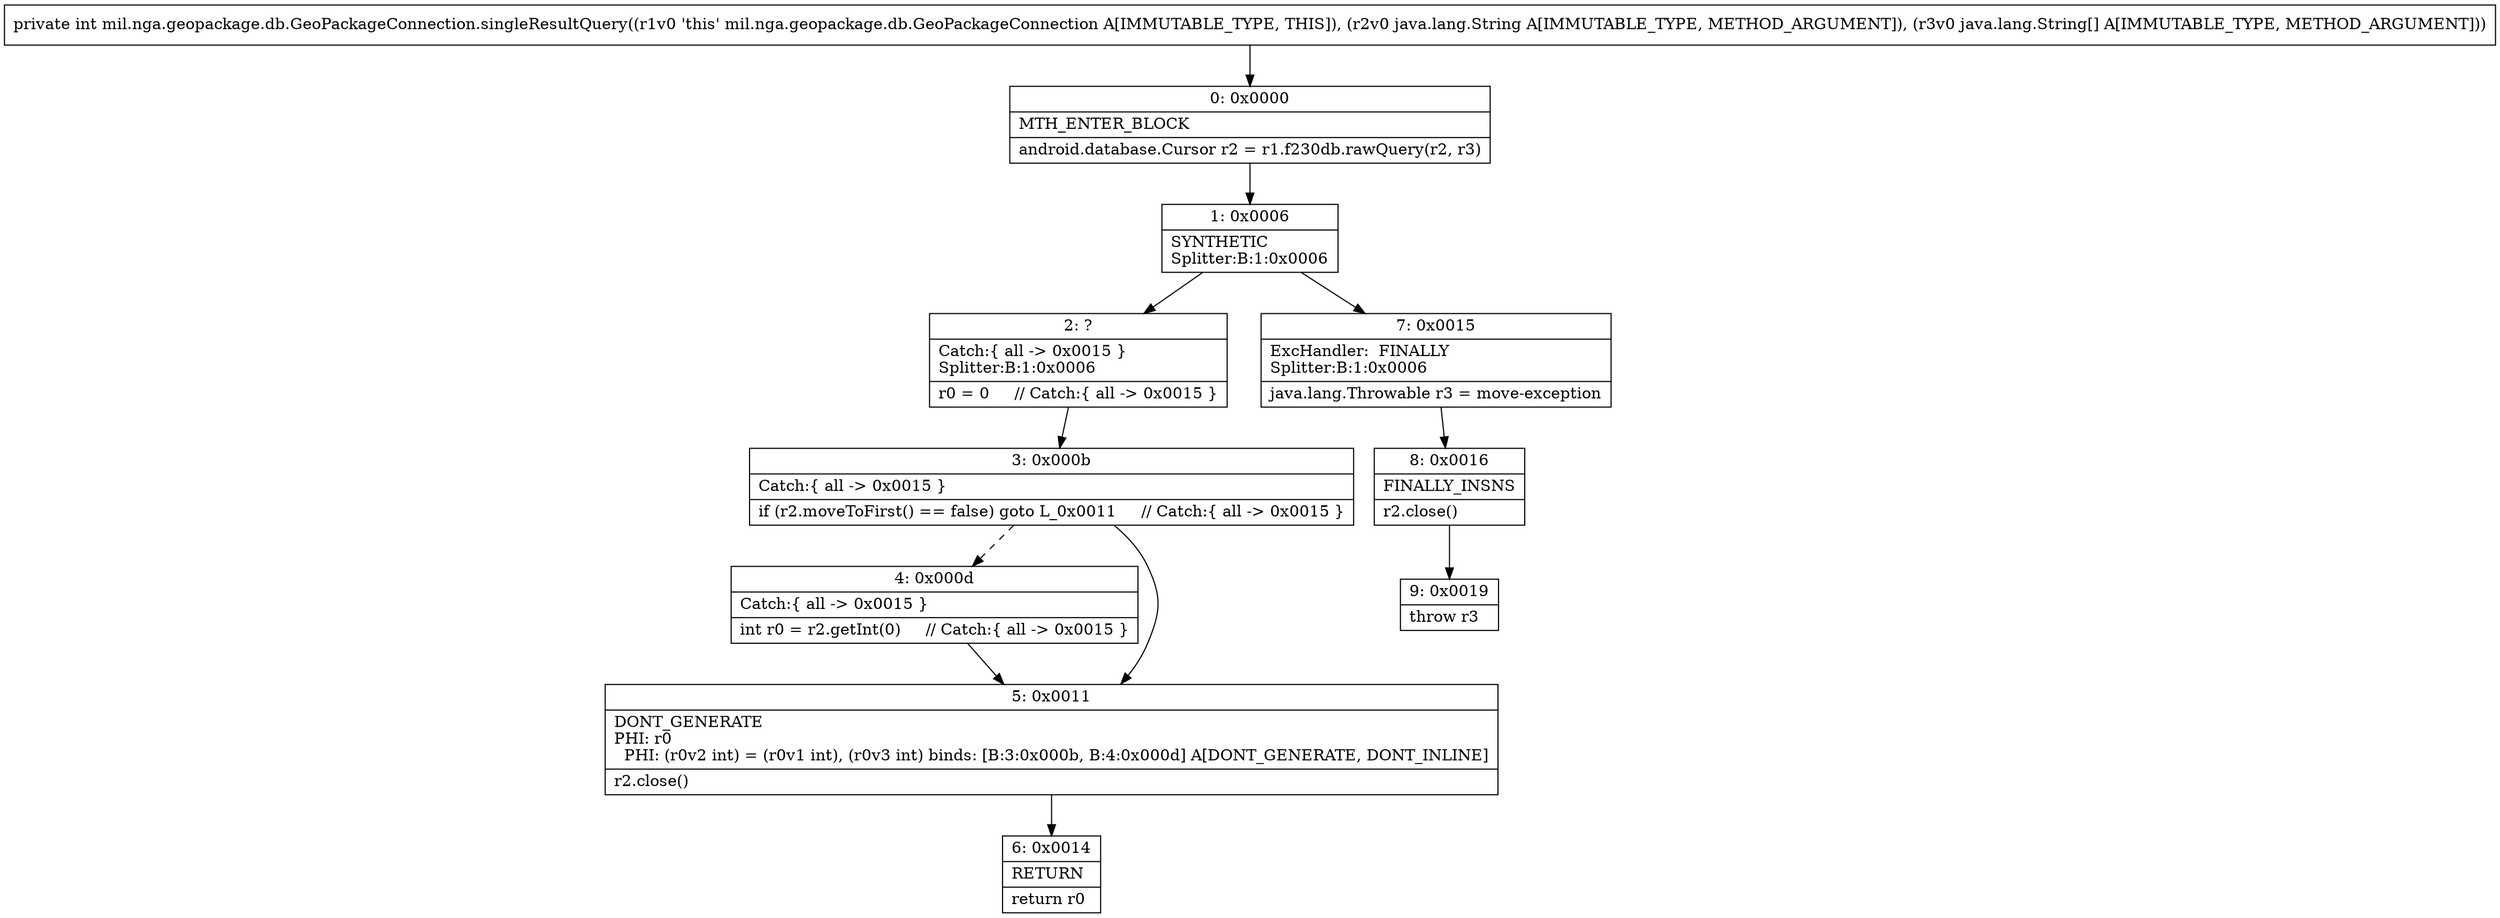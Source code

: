 digraph "CFG formil.nga.geopackage.db.GeoPackageConnection.singleResultQuery(Ljava\/lang\/String;[Ljava\/lang\/String;)I" {
Node_0 [shape=record,label="{0\:\ 0x0000|MTH_ENTER_BLOCK\l|android.database.Cursor r2 = r1.f230db.rawQuery(r2, r3)\l}"];
Node_1 [shape=record,label="{1\:\ 0x0006|SYNTHETIC\lSplitter:B:1:0x0006\l}"];
Node_2 [shape=record,label="{2\:\ ?|Catch:\{ all \-\> 0x0015 \}\lSplitter:B:1:0x0006\l|r0 = 0     \/\/ Catch:\{ all \-\> 0x0015 \}\l}"];
Node_3 [shape=record,label="{3\:\ 0x000b|Catch:\{ all \-\> 0x0015 \}\l|if (r2.moveToFirst() == false) goto L_0x0011     \/\/ Catch:\{ all \-\> 0x0015 \}\l}"];
Node_4 [shape=record,label="{4\:\ 0x000d|Catch:\{ all \-\> 0x0015 \}\l|int r0 = r2.getInt(0)     \/\/ Catch:\{ all \-\> 0x0015 \}\l}"];
Node_5 [shape=record,label="{5\:\ 0x0011|DONT_GENERATE\lPHI: r0 \l  PHI: (r0v2 int) = (r0v1 int), (r0v3 int) binds: [B:3:0x000b, B:4:0x000d] A[DONT_GENERATE, DONT_INLINE]\l|r2.close()\l}"];
Node_6 [shape=record,label="{6\:\ 0x0014|RETURN\l|return r0\l}"];
Node_7 [shape=record,label="{7\:\ 0x0015|ExcHandler:  FINALLY\lSplitter:B:1:0x0006\l|java.lang.Throwable r3 = move\-exception\l}"];
Node_8 [shape=record,label="{8\:\ 0x0016|FINALLY_INSNS\l|r2.close()\l}"];
Node_9 [shape=record,label="{9\:\ 0x0019|throw r3\l}"];
MethodNode[shape=record,label="{private int mil.nga.geopackage.db.GeoPackageConnection.singleResultQuery((r1v0 'this' mil.nga.geopackage.db.GeoPackageConnection A[IMMUTABLE_TYPE, THIS]), (r2v0 java.lang.String A[IMMUTABLE_TYPE, METHOD_ARGUMENT]), (r3v0 java.lang.String[] A[IMMUTABLE_TYPE, METHOD_ARGUMENT])) }"];
MethodNode -> Node_0;
Node_0 -> Node_1;
Node_1 -> Node_2;
Node_1 -> Node_7;
Node_2 -> Node_3;
Node_3 -> Node_4[style=dashed];
Node_3 -> Node_5;
Node_4 -> Node_5;
Node_5 -> Node_6;
Node_7 -> Node_8;
Node_8 -> Node_9;
}

